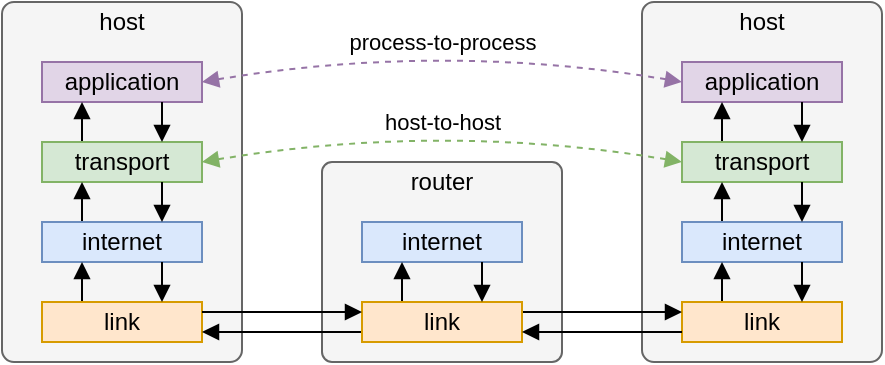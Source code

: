 <mxfile version="13.0.9" type="device"><diagram id="_6ywzUT8g_y4gDSAtRQX" name="Page-1"><mxGraphModel dx="652" dy="390" grid="1" gridSize="10" guides="1" tooltips="1" connect="1" arrows="1" fold="1" page="1" pageScale="1" pageWidth="850" pageHeight="1100" math="0" shadow="0"><root><mxCell id="0"/><mxCell id="1" parent="0"/><mxCell id="ZyyVcNal9LRtf12jfQYR-16" value="" style="group" vertex="1" connectable="0" parent="1"><mxGeometry x="120" y="220" width="120" height="180" as="geometry"/></mxCell><mxCell id="ZyyVcNal9LRtf12jfQYR-1" value="" style="rounded=1;whiteSpace=wrap;html=1;arcSize=5;fillColor=#f5f5f5;strokeColor=#666666;fontColor=#333333;" vertex="1" parent="ZyyVcNal9LRtf12jfQYR-16"><mxGeometry width="120" height="180" as="geometry"/></mxCell><mxCell id="ZyyVcNal9LRtf12jfQYR-2" value="application" style="text;html=1;strokeColor=#9673a6;fillColor=#e1d5e7;align=center;verticalAlign=middle;whiteSpace=wrap;rounded=0;" vertex="1" parent="ZyyVcNal9LRtf12jfQYR-16"><mxGeometry x="20" y="30" width="80" height="20" as="geometry"/></mxCell><mxCell id="ZyyVcNal9LRtf12jfQYR-13" style="edgeStyle=orthogonalEdgeStyle;rounded=0;orthogonalLoop=1;jettySize=auto;html=1;exitX=0.25;exitY=0;exitDx=0;exitDy=0;entryX=0.25;entryY=1;entryDx=0;entryDy=0;endFill=1;endArrow=block;" edge="1" parent="ZyyVcNal9LRtf12jfQYR-16" source="ZyyVcNal9LRtf12jfQYR-3" target="ZyyVcNal9LRtf12jfQYR-2"><mxGeometry relative="1" as="geometry"/></mxCell><mxCell id="ZyyVcNal9LRtf12jfQYR-3" value="transport" style="text;html=1;strokeColor=#82b366;fillColor=#d5e8d4;align=center;verticalAlign=middle;whiteSpace=wrap;rounded=0;" vertex="1" parent="ZyyVcNal9LRtf12jfQYR-16"><mxGeometry x="20" y="70" width="80" height="20" as="geometry"/></mxCell><mxCell id="ZyyVcNal9LRtf12jfQYR-14" style="edgeStyle=orthogonalEdgeStyle;orthogonalLoop=1;jettySize=auto;html=1;exitX=0.75;exitY=1;exitDx=0;exitDy=0;entryX=0.75;entryY=0;entryDx=0;entryDy=0;rounded=0;endArrow=block;endFill=1;" edge="1" parent="ZyyVcNal9LRtf12jfQYR-16" source="ZyyVcNal9LRtf12jfQYR-2" target="ZyyVcNal9LRtf12jfQYR-3"><mxGeometry relative="1" as="geometry"/></mxCell><mxCell id="ZyyVcNal9LRtf12jfQYR-12" style="edgeStyle=orthogonalEdgeStyle;rounded=0;orthogonalLoop=1;jettySize=auto;html=1;exitX=0.25;exitY=0;exitDx=0;exitDy=0;entryX=0.25;entryY=1;entryDx=0;entryDy=0;endFill=1;endArrow=block;" edge="1" parent="ZyyVcNal9LRtf12jfQYR-16" source="ZyyVcNal9LRtf12jfQYR-4" target="ZyyVcNal9LRtf12jfQYR-3"><mxGeometry relative="1" as="geometry"/></mxCell><mxCell id="ZyyVcNal9LRtf12jfQYR-4" value="internet" style="text;html=1;strokeColor=#6c8ebf;fillColor=#dae8fc;align=center;verticalAlign=middle;whiteSpace=wrap;rounded=0;" vertex="1" parent="ZyyVcNal9LRtf12jfQYR-16"><mxGeometry x="20" y="110" width="80" height="20" as="geometry"/></mxCell><mxCell id="ZyyVcNal9LRtf12jfQYR-11" style="edgeStyle=orthogonalEdgeStyle;rounded=0;orthogonalLoop=1;jettySize=auto;html=1;exitX=0.75;exitY=1;exitDx=0;exitDy=0;entryX=0.75;entryY=0;entryDx=0;entryDy=0;endFill=1;endArrow=block;" edge="1" parent="ZyyVcNal9LRtf12jfQYR-16" source="ZyyVcNal9LRtf12jfQYR-3" target="ZyyVcNal9LRtf12jfQYR-4"><mxGeometry relative="1" as="geometry"/></mxCell><mxCell id="ZyyVcNal9LRtf12jfQYR-9" style="edgeStyle=orthogonalEdgeStyle;rounded=0;orthogonalLoop=1;jettySize=auto;html=1;exitX=0.25;exitY=0;exitDx=0;exitDy=0;entryX=0.25;entryY=1;entryDx=0;entryDy=0;endFill=1;endArrow=block;" edge="1" parent="ZyyVcNal9LRtf12jfQYR-16" source="ZyyVcNal9LRtf12jfQYR-5" target="ZyyVcNal9LRtf12jfQYR-4"><mxGeometry relative="1" as="geometry"/></mxCell><mxCell id="ZyyVcNal9LRtf12jfQYR-5" value="link" style="text;html=1;strokeColor=#d79b00;fillColor=#ffe6cc;align=center;verticalAlign=middle;whiteSpace=wrap;rounded=0;" vertex="1" parent="ZyyVcNal9LRtf12jfQYR-16"><mxGeometry x="20" y="150" width="80" height="20" as="geometry"/></mxCell><mxCell id="ZyyVcNal9LRtf12jfQYR-10" style="edgeStyle=orthogonalEdgeStyle;rounded=0;orthogonalLoop=1;jettySize=auto;html=1;exitX=0.75;exitY=1;exitDx=0;exitDy=0;entryX=0.75;entryY=0;entryDx=0;entryDy=0;endFill=1;endArrow=block;" edge="1" parent="ZyyVcNal9LRtf12jfQYR-16" source="ZyyVcNal9LRtf12jfQYR-4" target="ZyyVcNal9LRtf12jfQYR-5"><mxGeometry relative="1" as="geometry"/></mxCell><mxCell id="ZyyVcNal9LRtf12jfQYR-15" value="host" style="text;html=1;strokeColor=none;fillColor=none;align=center;verticalAlign=middle;whiteSpace=wrap;rounded=0;" vertex="1" parent="ZyyVcNal9LRtf12jfQYR-16"><mxGeometry x="40" width="40" height="20" as="geometry"/></mxCell><mxCell id="ZyyVcNal9LRtf12jfQYR-30" value="" style="group" vertex="1" connectable="0" parent="1"><mxGeometry x="440" y="220" width="120" height="180" as="geometry"/></mxCell><mxCell id="ZyyVcNal9LRtf12jfQYR-31" value="" style="rounded=1;whiteSpace=wrap;html=1;arcSize=5;fillColor=#f5f5f5;strokeColor=#666666;fontColor=#333333;" vertex="1" parent="ZyyVcNal9LRtf12jfQYR-30"><mxGeometry width="120" height="180" as="geometry"/></mxCell><mxCell id="ZyyVcNal9LRtf12jfQYR-32" value="application" style="text;html=1;strokeColor=#9673a6;fillColor=#e1d5e7;align=center;verticalAlign=middle;whiteSpace=wrap;rounded=0;" vertex="1" parent="ZyyVcNal9LRtf12jfQYR-30"><mxGeometry x="20" y="30" width="80" height="20" as="geometry"/></mxCell><mxCell id="ZyyVcNal9LRtf12jfQYR-33" style="edgeStyle=orthogonalEdgeStyle;rounded=0;orthogonalLoop=1;jettySize=auto;html=1;exitX=0.25;exitY=0;exitDx=0;exitDy=0;entryX=0.25;entryY=1;entryDx=0;entryDy=0;endFill=1;endArrow=block;" edge="1" parent="ZyyVcNal9LRtf12jfQYR-30" source="ZyyVcNal9LRtf12jfQYR-34" target="ZyyVcNal9LRtf12jfQYR-32"><mxGeometry relative="1" as="geometry"/></mxCell><mxCell id="ZyyVcNal9LRtf12jfQYR-34" value="transport" style="text;html=1;strokeColor=#82b366;fillColor=#d5e8d4;align=center;verticalAlign=middle;whiteSpace=wrap;rounded=0;" vertex="1" parent="ZyyVcNal9LRtf12jfQYR-30"><mxGeometry x="20" y="70" width="80" height="20" as="geometry"/></mxCell><mxCell id="ZyyVcNal9LRtf12jfQYR-35" style="edgeStyle=orthogonalEdgeStyle;orthogonalLoop=1;jettySize=auto;html=1;exitX=0.75;exitY=1;exitDx=0;exitDy=0;entryX=0.75;entryY=0;entryDx=0;entryDy=0;rounded=0;endArrow=block;endFill=1;" edge="1" parent="ZyyVcNal9LRtf12jfQYR-30" source="ZyyVcNal9LRtf12jfQYR-32" target="ZyyVcNal9LRtf12jfQYR-34"><mxGeometry relative="1" as="geometry"/></mxCell><mxCell id="ZyyVcNal9LRtf12jfQYR-36" style="edgeStyle=orthogonalEdgeStyle;rounded=0;orthogonalLoop=1;jettySize=auto;html=1;exitX=0.25;exitY=0;exitDx=0;exitDy=0;entryX=0.25;entryY=1;entryDx=0;entryDy=0;endFill=1;endArrow=block;" edge="1" parent="ZyyVcNal9LRtf12jfQYR-30" source="ZyyVcNal9LRtf12jfQYR-37" target="ZyyVcNal9LRtf12jfQYR-34"><mxGeometry relative="1" as="geometry"/></mxCell><mxCell id="ZyyVcNal9LRtf12jfQYR-37" value="internet" style="text;html=1;strokeColor=#6c8ebf;fillColor=#dae8fc;align=center;verticalAlign=middle;whiteSpace=wrap;rounded=0;" vertex="1" parent="ZyyVcNal9LRtf12jfQYR-30"><mxGeometry x="20" y="110" width="80" height="20" as="geometry"/></mxCell><mxCell id="ZyyVcNal9LRtf12jfQYR-38" style="edgeStyle=orthogonalEdgeStyle;rounded=0;orthogonalLoop=1;jettySize=auto;html=1;exitX=0.75;exitY=1;exitDx=0;exitDy=0;entryX=0.75;entryY=0;entryDx=0;entryDy=0;endFill=1;endArrow=block;" edge="1" parent="ZyyVcNal9LRtf12jfQYR-30" source="ZyyVcNal9LRtf12jfQYR-34" target="ZyyVcNal9LRtf12jfQYR-37"><mxGeometry relative="1" as="geometry"/></mxCell><mxCell id="ZyyVcNal9LRtf12jfQYR-39" style="edgeStyle=orthogonalEdgeStyle;rounded=0;orthogonalLoop=1;jettySize=auto;html=1;exitX=0.25;exitY=0;exitDx=0;exitDy=0;entryX=0.25;entryY=1;entryDx=0;entryDy=0;endFill=1;endArrow=block;" edge="1" parent="ZyyVcNal9LRtf12jfQYR-30" source="ZyyVcNal9LRtf12jfQYR-40" target="ZyyVcNal9LRtf12jfQYR-37"><mxGeometry relative="1" as="geometry"/></mxCell><mxCell id="ZyyVcNal9LRtf12jfQYR-40" value="link" style="text;html=1;strokeColor=#d79b00;fillColor=#ffe6cc;align=center;verticalAlign=middle;whiteSpace=wrap;rounded=0;" vertex="1" parent="ZyyVcNal9LRtf12jfQYR-30"><mxGeometry x="20" y="150" width="80" height="20" as="geometry"/></mxCell><mxCell id="ZyyVcNal9LRtf12jfQYR-41" style="edgeStyle=orthogonalEdgeStyle;rounded=0;orthogonalLoop=1;jettySize=auto;html=1;exitX=0.75;exitY=1;exitDx=0;exitDy=0;entryX=0.75;entryY=0;entryDx=0;entryDy=0;endFill=1;endArrow=block;" edge="1" parent="ZyyVcNal9LRtf12jfQYR-30" source="ZyyVcNal9LRtf12jfQYR-37" target="ZyyVcNal9LRtf12jfQYR-40"><mxGeometry relative="1" as="geometry"/></mxCell><mxCell id="ZyyVcNal9LRtf12jfQYR-42" value="host" style="text;html=1;strokeColor=none;fillColor=none;align=center;verticalAlign=middle;whiteSpace=wrap;rounded=0;" vertex="1" parent="ZyyVcNal9LRtf12jfQYR-30"><mxGeometry x="40" width="40" height="20" as="geometry"/></mxCell><mxCell id="ZyyVcNal9LRtf12jfQYR-18" value="" style="rounded=1;whiteSpace=wrap;html=1;arcSize=5;fillColor=#f5f5f5;strokeColor=#666666;fontColor=#333333;" vertex="1" parent="1"><mxGeometry x="280" y="300" width="120" height="100" as="geometry"/></mxCell><mxCell id="ZyyVcNal9LRtf12jfQYR-24" value="internet" style="text;html=1;strokeColor=#6c8ebf;fillColor=#dae8fc;align=center;verticalAlign=middle;whiteSpace=wrap;rounded=0;" vertex="1" parent="1"><mxGeometry x="300" y="330" width="80" height="20" as="geometry"/></mxCell><mxCell id="ZyyVcNal9LRtf12jfQYR-26" style="edgeStyle=orthogonalEdgeStyle;rounded=0;orthogonalLoop=1;jettySize=auto;html=1;exitX=0.25;exitY=0;exitDx=0;exitDy=0;entryX=0.25;entryY=1;entryDx=0;entryDy=0;endFill=1;endArrow=block;" edge="1" parent="1" source="ZyyVcNal9LRtf12jfQYR-27" target="ZyyVcNal9LRtf12jfQYR-24"><mxGeometry relative="1" as="geometry"/></mxCell><mxCell id="ZyyVcNal9LRtf12jfQYR-46" style="edgeStyle=orthogonalEdgeStyle;rounded=0;orthogonalLoop=1;jettySize=auto;html=1;exitX=0;exitY=0.75;exitDx=0;exitDy=0;entryX=1;entryY=0.75;entryDx=0;entryDy=0;endArrow=block;endFill=1;" edge="1" parent="1" source="ZyyVcNal9LRtf12jfQYR-27" target="ZyyVcNal9LRtf12jfQYR-5"><mxGeometry relative="1" as="geometry"/></mxCell><mxCell id="ZyyVcNal9LRtf12jfQYR-47" style="edgeStyle=orthogonalEdgeStyle;rounded=0;orthogonalLoop=1;jettySize=auto;html=1;exitX=1;exitY=0.25;exitDx=0;exitDy=0;entryX=0;entryY=0.25;entryDx=0;entryDy=0;endArrow=block;endFill=1;" edge="1" parent="1" source="ZyyVcNal9LRtf12jfQYR-27" target="ZyyVcNal9LRtf12jfQYR-40"><mxGeometry relative="1" as="geometry"/></mxCell><mxCell id="ZyyVcNal9LRtf12jfQYR-27" value="link" style="text;html=1;strokeColor=#d79b00;fillColor=#ffe6cc;align=center;verticalAlign=middle;whiteSpace=wrap;rounded=0;" vertex="1" parent="1"><mxGeometry x="300" y="370" width="80" height="20" as="geometry"/></mxCell><mxCell id="ZyyVcNal9LRtf12jfQYR-28" style="edgeStyle=orthogonalEdgeStyle;rounded=0;orthogonalLoop=1;jettySize=auto;html=1;exitX=0.75;exitY=1;exitDx=0;exitDy=0;entryX=0.75;entryY=0;entryDx=0;entryDy=0;endFill=1;endArrow=block;" edge="1" parent="1" source="ZyyVcNal9LRtf12jfQYR-24" target="ZyyVcNal9LRtf12jfQYR-27"><mxGeometry relative="1" as="geometry"/></mxCell><mxCell id="ZyyVcNal9LRtf12jfQYR-29" value="router" style="text;html=1;strokeColor=none;fillColor=none;align=center;verticalAlign=middle;whiteSpace=wrap;rounded=0;" vertex="1" parent="1"><mxGeometry x="320" y="300" width="40" height="20" as="geometry"/></mxCell><mxCell id="ZyyVcNal9LRtf12jfQYR-45" style="edgeStyle=orthogonalEdgeStyle;rounded=0;orthogonalLoop=1;jettySize=auto;html=1;exitX=1;exitY=0.25;exitDx=0;exitDy=0;entryX=0;entryY=0.25;entryDx=0;entryDy=0;endArrow=block;endFill=1;" edge="1" parent="1" source="ZyyVcNal9LRtf12jfQYR-5" target="ZyyVcNal9LRtf12jfQYR-27"><mxGeometry relative="1" as="geometry"/></mxCell><mxCell id="ZyyVcNal9LRtf12jfQYR-48" style="edgeStyle=orthogonalEdgeStyle;rounded=0;orthogonalLoop=1;jettySize=auto;html=1;exitX=0;exitY=0.75;exitDx=0;exitDy=0;entryX=1;entryY=0.75;entryDx=0;entryDy=0;endArrow=block;endFill=1;" edge="1" parent="1" source="ZyyVcNal9LRtf12jfQYR-40" target="ZyyVcNal9LRtf12jfQYR-27"><mxGeometry relative="1" as="geometry"/></mxCell><mxCell id="ZyyVcNal9LRtf12jfQYR-57" value="" style="curved=1;endArrow=block;html=1;dashed=1;strokeColor=#9673a6;exitX=1;exitY=0.5;exitDx=0;exitDy=0;entryX=0;entryY=0.5;entryDx=0;entryDy=0;startArrow=block;startFill=1;endFill=1;fillColor=#e1d5e7;" edge="1" parent="1" source="ZyyVcNal9LRtf12jfQYR-2" target="ZyyVcNal9LRtf12jfQYR-32"><mxGeometry width="50" height="50" relative="1" as="geometry"><mxPoint x="240" y="210" as="sourcePoint"/><mxPoint x="410" y="160" as="targetPoint"/><Array as="points"><mxPoint x="340" y="240"/></Array></mxGeometry></mxCell><mxCell id="ZyyVcNal9LRtf12jfQYR-58" value="process-to-process" style="edgeLabel;html=1;align=center;verticalAlign=middle;resizable=0;points=[];" vertex="1" connectable="0" parent="ZyyVcNal9LRtf12jfQYR-57"><mxGeometry x="-0.011" y="-9" relative="1" as="geometry"><mxPoint x="-0.41" y="-9.06" as="offset"/></mxGeometry></mxCell><mxCell id="ZyyVcNal9LRtf12jfQYR-61" value="" style="curved=1;endArrow=block;html=1;dashed=1;strokeColor=#82b366;entryX=0;entryY=0.5;entryDx=0;entryDy=0;startArrow=block;startFill=1;endFill=1;fillColor=#d5e8d4;" edge="1" parent="1"><mxGeometry width="50" height="50" relative="1" as="geometry"><mxPoint x="220" y="300" as="sourcePoint"/><mxPoint x="460" y="300" as="targetPoint"/><Array as="points"><mxPoint x="340" y="280"/></Array></mxGeometry></mxCell><mxCell id="ZyyVcNal9LRtf12jfQYR-62" value="host-to-host" style="edgeLabel;html=1;align=center;verticalAlign=middle;resizable=0;points=[];" vertex="1" connectable="0" parent="ZyyVcNal9LRtf12jfQYR-61"><mxGeometry x="-0.011" y="-9" relative="1" as="geometry"><mxPoint x="-0.41" y="-9.06" as="offset"/></mxGeometry></mxCell></root></mxGraphModel></diagram></mxfile>